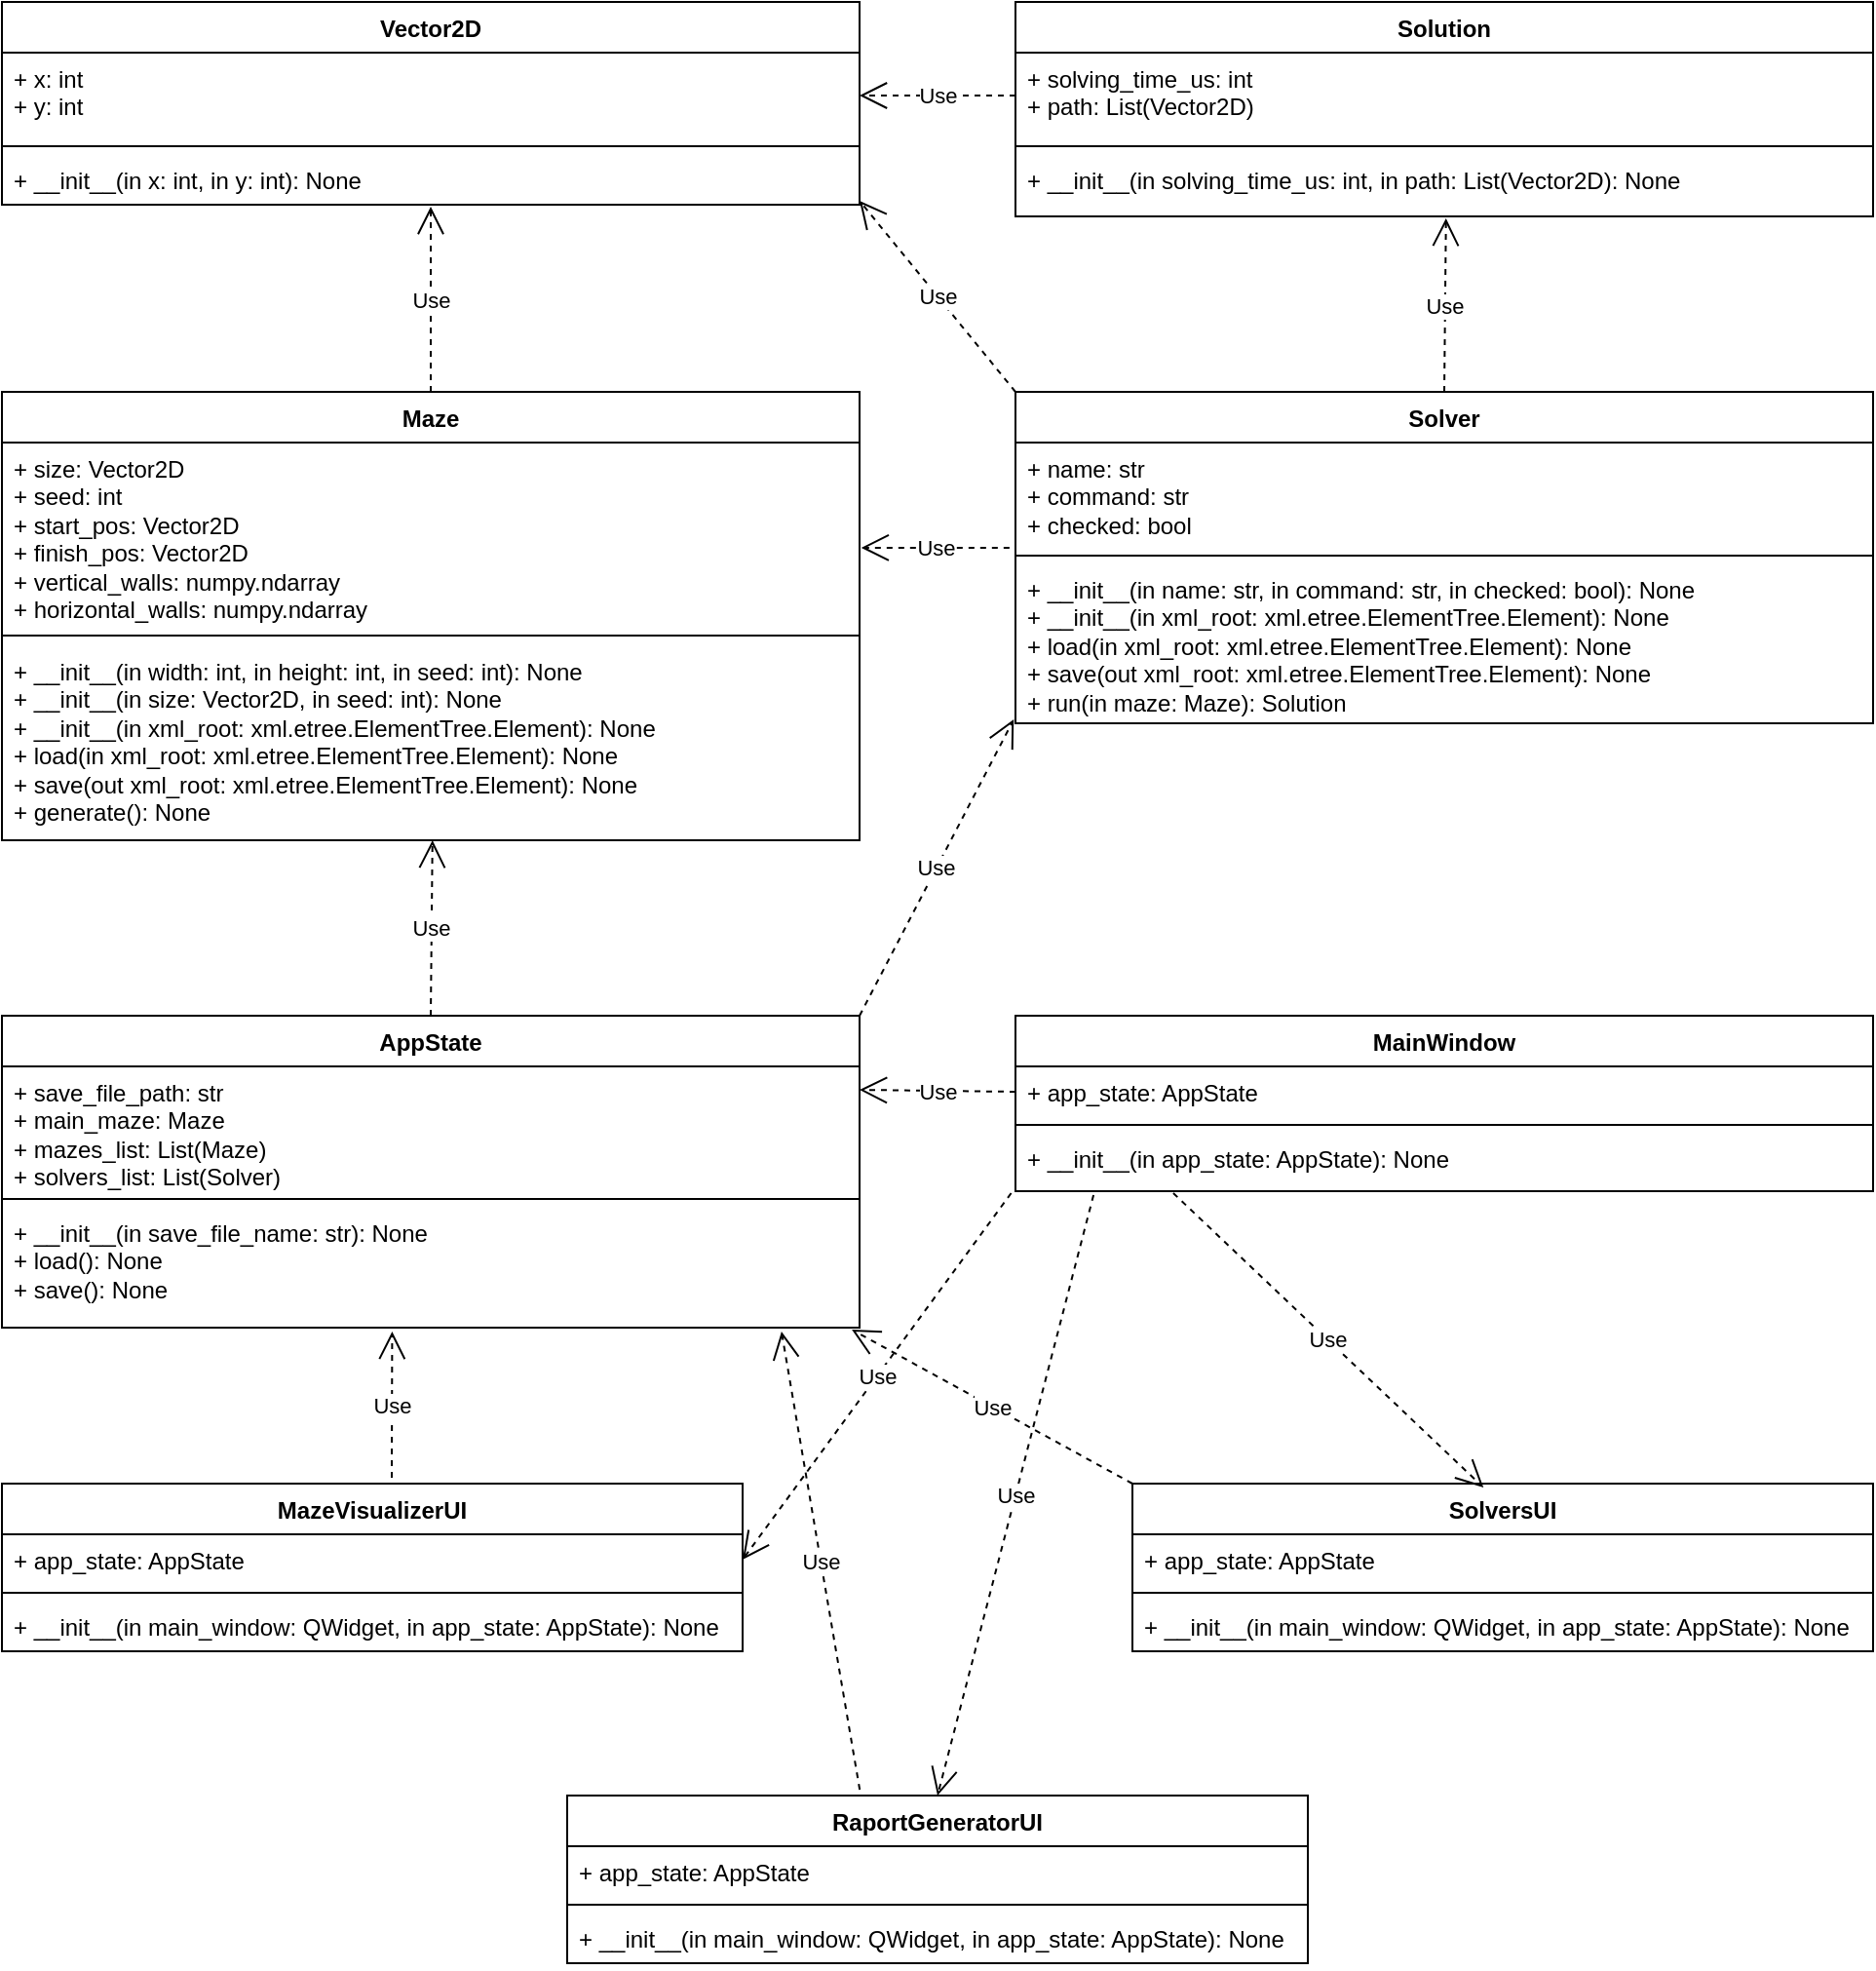 <mxfile version="26.0.2">
  <diagram name="Page-1" id="iFKKcZNhBd7s_HLNz0p9">
    <mxGraphModel dx="1834" dy="780" grid="1" gridSize="10" guides="1" tooltips="1" connect="1" arrows="1" fold="1" page="0" pageScale="1" pageWidth="827" pageHeight="1169" background="none" math="0" shadow="0">
      <root>
        <mxCell id="0" />
        <mxCell id="1" parent="0" />
        <mxCell id="M7h40Pn0DfAwbQycr6Y6-1" value="Maze" style="swimlane;fontStyle=1;align=center;verticalAlign=top;childLayout=stackLayout;horizontal=1;startSize=26;horizontalStack=0;resizeParent=1;resizeParentMax=0;resizeLast=0;collapsible=1;marginBottom=0;whiteSpace=wrap;html=1;" parent="1" vertex="1">
          <mxGeometry x="-80" y="400" width="440" height="230" as="geometry" />
        </mxCell>
        <mxCell id="M7h40Pn0DfAwbQycr6Y6-2" value="+ size:&amp;nbsp;&lt;span style=&quot;background-color: transparent; color: light-dark(rgb(0, 0, 0), rgb(255, 255, 255));&quot;&gt;Vector2D&lt;/span&gt;&lt;div&gt;&lt;div&gt;+ seed: int&lt;br&gt;&lt;div&gt;+ start_pos: Vector2D&lt;/div&gt;&lt;div&gt;+ finish_pos: Vector2D&lt;/div&gt;&lt;div&gt;+ vertical_walls: numpy.ndarray&lt;/div&gt;&lt;div&gt;+ horizontal_walls: numpy.ndarray&lt;/div&gt;&lt;/div&gt;&lt;/div&gt;" style="text;strokeColor=none;fillColor=none;align=left;verticalAlign=top;spacingLeft=4;spacingRight=4;overflow=hidden;rotatable=0;points=[[0,0.5],[1,0.5]];portConstraint=eastwest;whiteSpace=wrap;html=1;" parent="M7h40Pn0DfAwbQycr6Y6-1" vertex="1">
          <mxGeometry y="26" width="440" height="94" as="geometry" />
        </mxCell>
        <mxCell id="M7h40Pn0DfAwbQycr6Y6-3" value="" style="line;strokeWidth=1;fillColor=none;align=left;verticalAlign=middle;spacingTop=-1;spacingLeft=3;spacingRight=3;rotatable=0;labelPosition=right;points=[];portConstraint=eastwest;strokeColor=inherit;" parent="M7h40Pn0DfAwbQycr6Y6-1" vertex="1">
          <mxGeometry y="120" width="440" height="10" as="geometry" />
        </mxCell>
        <mxCell id="M7h40Pn0DfAwbQycr6Y6-4" value="+ __init__(in width: int, in height: int, in seed: int): None&lt;div&gt;+ __init__(in size: Vector2D, in seed: int): None&lt;/div&gt;&lt;div&gt;+ __init__(in xml_root: xml.etree.ElementTree.Element): None&lt;/div&gt;&lt;div&gt;+ load(in xml_root:&amp;nbsp;&lt;span style=&quot;background-color: transparent; color: light-dark(rgb(0, 0, 0), rgb(255, 255, 255));&quot;&gt;xml.etree.ElementTree.Element): None&lt;/span&gt;&lt;/div&gt;&lt;div&gt;&lt;span style=&quot;background-color: transparent; color: light-dark(rgb(0, 0, 0), rgb(255, 255, 255));&quot;&gt;+ save(out xml_root:&amp;nbsp;&lt;/span&gt;&lt;span style=&quot;background-color: transparent; color: light-dark(rgb(0, 0, 0), rgb(255, 255, 255));&quot;&gt;xml.etree.ElementTree.Element): None&lt;/span&gt;&lt;/div&gt;&lt;div&gt;+ generate(): None&lt;span style=&quot;background-color: transparent; color: light-dark(rgb(0, 0, 0), rgb(255, 255, 255));&quot;&gt;&lt;/span&gt;&lt;/div&gt;" style="text;strokeColor=none;fillColor=none;align=left;verticalAlign=top;spacingLeft=4;spacingRight=4;overflow=hidden;rotatable=0;points=[[0,0.5],[1,0.5]];portConstraint=eastwest;whiteSpace=wrap;html=1;" parent="M7h40Pn0DfAwbQycr6Y6-1" vertex="1">
          <mxGeometry y="130" width="440" height="100" as="geometry" />
        </mxCell>
        <mxCell id="M7h40Pn0DfAwbQycr6Y6-13" value="AppState" style="swimlane;fontStyle=1;align=center;verticalAlign=top;childLayout=stackLayout;horizontal=1;startSize=26;horizontalStack=0;resizeParent=1;resizeParentMax=0;resizeLast=0;collapsible=1;marginBottom=0;whiteSpace=wrap;html=1;" parent="1" vertex="1">
          <mxGeometry x="-80" y="720" width="440" height="160" as="geometry" />
        </mxCell>
        <mxCell id="M7h40Pn0DfAwbQycr6Y6-14" value="&lt;div&gt;+ save_file_path&lt;span style=&quot;background-color: transparent; color: light-dark(rgb(0, 0, 0), rgb(255, 255, 255));&quot;&gt;: str&lt;/span&gt;&lt;/div&gt;+ main_maze: Maze&lt;div&gt;+ mazes_list: List(Maze)&lt;/div&gt;&lt;div&gt;+ solvers_list: List(Solver)&lt;/div&gt;" style="text;strokeColor=none;fillColor=none;align=left;verticalAlign=top;spacingLeft=4;spacingRight=4;overflow=hidden;rotatable=0;points=[[0,0.5],[1,0.5]];portConstraint=eastwest;whiteSpace=wrap;html=1;" parent="M7h40Pn0DfAwbQycr6Y6-13" vertex="1">
          <mxGeometry y="26" width="440" height="64" as="geometry" />
        </mxCell>
        <mxCell id="M7h40Pn0DfAwbQycr6Y6-15" value="" style="line;strokeWidth=1;fillColor=none;align=left;verticalAlign=middle;spacingTop=-1;spacingLeft=3;spacingRight=3;rotatable=0;labelPosition=right;points=[];portConstraint=eastwest;strokeColor=inherit;" parent="M7h40Pn0DfAwbQycr6Y6-13" vertex="1">
          <mxGeometry y="90" width="440" height="8" as="geometry" />
        </mxCell>
        <mxCell id="M7h40Pn0DfAwbQycr6Y6-16" value="+ __init__(in save_file_name: str): None&lt;div&gt;+ load(): None&lt;/div&gt;&lt;div&gt;+ save(): None&lt;/div&gt;" style="text;strokeColor=none;fillColor=none;align=left;verticalAlign=top;spacingLeft=4;spacingRight=4;overflow=hidden;rotatable=0;points=[[0,0.5],[1,0.5]];portConstraint=eastwest;whiteSpace=wrap;html=1;" parent="M7h40Pn0DfAwbQycr6Y6-13" vertex="1">
          <mxGeometry y="98" width="440" height="62" as="geometry" />
        </mxCell>
        <mxCell id="M7h40Pn0DfAwbQycr6Y6-21" value="MazeVisualizerUI" style="swimlane;fontStyle=1;align=center;verticalAlign=top;childLayout=stackLayout;horizontal=1;startSize=26;horizontalStack=0;resizeParent=1;resizeParentMax=0;resizeLast=0;collapsible=1;marginBottom=0;whiteSpace=wrap;html=1;" parent="1" vertex="1">
          <mxGeometry x="-80" y="960" width="380" height="86" as="geometry" />
        </mxCell>
        <mxCell id="M7h40Pn0DfAwbQycr6Y6-22" value="+ app_state: AppState" style="text;strokeColor=none;fillColor=none;align=left;verticalAlign=top;spacingLeft=4;spacingRight=4;overflow=hidden;rotatable=0;points=[[0,0.5],[1,0.5]];portConstraint=eastwest;whiteSpace=wrap;html=1;" parent="M7h40Pn0DfAwbQycr6Y6-21" vertex="1">
          <mxGeometry y="26" width="380" height="26" as="geometry" />
        </mxCell>
        <mxCell id="M7h40Pn0DfAwbQycr6Y6-23" value="" style="line;strokeWidth=1;fillColor=none;align=left;verticalAlign=middle;spacingTop=-1;spacingLeft=3;spacingRight=3;rotatable=0;labelPosition=right;points=[];portConstraint=eastwest;strokeColor=inherit;" parent="M7h40Pn0DfAwbQycr6Y6-21" vertex="1">
          <mxGeometry y="52" width="380" height="8" as="geometry" />
        </mxCell>
        <mxCell id="M7h40Pn0DfAwbQycr6Y6-24" value="+ __init__(in main_window:&amp;nbsp;QWidget, in app_state: AppState): None" style="text;strokeColor=none;fillColor=none;align=left;verticalAlign=top;spacingLeft=4;spacingRight=4;overflow=hidden;rotatable=0;points=[[0,0.5],[1,0.5]];portConstraint=eastwest;whiteSpace=wrap;html=1;" parent="M7h40Pn0DfAwbQycr6Y6-21" vertex="1">
          <mxGeometry y="60" width="380" height="26" as="geometry" />
        </mxCell>
        <mxCell id="M7h40Pn0DfAwbQycr6Y6-25" value="&lt;div&gt;&lt;span style=&quot;background-color: transparent; color: light-dark(rgb(0, 0, 0), rgb(255, 255, 255));&quot;&gt;Solution&lt;/span&gt;&lt;/div&gt;" style="swimlane;fontStyle=1;align=center;verticalAlign=top;childLayout=stackLayout;horizontal=1;startSize=26;horizontalStack=0;resizeParent=1;resizeParentMax=0;resizeLast=0;collapsible=1;marginBottom=0;whiteSpace=wrap;html=1;" parent="1" vertex="1">
          <mxGeometry x="440" y="200" width="440" height="110" as="geometry" />
        </mxCell>
        <mxCell id="M7h40Pn0DfAwbQycr6Y6-26" value="+&amp;nbsp;solving_time_us: int&lt;div&gt;+ path: List(Vector2D)&lt;/div&gt;" style="text;strokeColor=none;fillColor=none;align=left;verticalAlign=top;spacingLeft=4;spacingRight=4;overflow=hidden;rotatable=0;points=[[0,0.5],[1,0.5]];portConstraint=eastwest;whiteSpace=wrap;html=1;" parent="M7h40Pn0DfAwbQycr6Y6-25" vertex="1">
          <mxGeometry y="26" width="440" height="44" as="geometry" />
        </mxCell>
        <mxCell id="M7h40Pn0DfAwbQycr6Y6-27" value="" style="line;strokeWidth=1;fillColor=none;align=left;verticalAlign=middle;spacingTop=-1;spacingLeft=3;spacingRight=3;rotatable=0;labelPosition=right;points=[];portConstraint=eastwest;strokeColor=inherit;" parent="M7h40Pn0DfAwbQycr6Y6-25" vertex="1">
          <mxGeometry y="70" width="440" height="8" as="geometry" />
        </mxCell>
        <mxCell id="M7h40Pn0DfAwbQycr6Y6-28" value="+ __init__(in solving_time_us: int, in path: List(Vector2D): None" style="text;strokeColor=none;fillColor=none;align=left;verticalAlign=top;spacingLeft=4;spacingRight=4;overflow=hidden;rotatable=0;points=[[0,0.5],[1,0.5]];portConstraint=eastwest;whiteSpace=wrap;html=1;" parent="M7h40Pn0DfAwbQycr6Y6-25" vertex="1">
          <mxGeometry y="78" width="440" height="32" as="geometry" />
        </mxCell>
        <mxCell id="M7h40Pn0DfAwbQycr6Y6-33" value="MainWindow" style="swimlane;fontStyle=1;align=center;verticalAlign=top;childLayout=stackLayout;horizontal=1;startSize=26;horizontalStack=0;resizeParent=1;resizeParentMax=0;resizeLast=0;collapsible=1;marginBottom=0;whiteSpace=wrap;html=1;" parent="1" vertex="1">
          <mxGeometry x="440" y="720" width="440" height="90" as="geometry" />
        </mxCell>
        <mxCell id="M7h40Pn0DfAwbQycr6Y6-34" value="+ app_state: AppState" style="text;strokeColor=none;fillColor=none;align=left;verticalAlign=top;spacingLeft=4;spacingRight=4;overflow=hidden;rotatable=0;points=[[0,0.5],[1,0.5]];portConstraint=eastwest;whiteSpace=wrap;html=1;" parent="M7h40Pn0DfAwbQycr6Y6-33" vertex="1">
          <mxGeometry y="26" width="440" height="26" as="geometry" />
        </mxCell>
        <mxCell id="M7h40Pn0DfAwbQycr6Y6-35" value="" style="line;strokeWidth=1;fillColor=none;align=left;verticalAlign=middle;spacingTop=-1;spacingLeft=3;spacingRight=3;rotatable=0;labelPosition=right;points=[];portConstraint=eastwest;strokeColor=inherit;" parent="M7h40Pn0DfAwbQycr6Y6-33" vertex="1">
          <mxGeometry y="52" width="440" height="8" as="geometry" />
        </mxCell>
        <mxCell id="M7h40Pn0DfAwbQycr6Y6-36" value="+ __init__(in app_state: AppState): None" style="text;strokeColor=none;fillColor=none;align=left;verticalAlign=top;spacingLeft=4;spacingRight=4;overflow=hidden;rotatable=0;points=[[0,0.5],[1,0.5]];portConstraint=eastwest;whiteSpace=wrap;html=1;" parent="M7h40Pn0DfAwbQycr6Y6-33" vertex="1">
          <mxGeometry y="60" width="440" height="30" as="geometry" />
        </mxCell>
        <mxCell id="M7h40Pn0DfAwbQycr6Y6-50" value="SolversUI" style="swimlane;fontStyle=1;align=center;verticalAlign=top;childLayout=stackLayout;horizontal=1;startSize=26;horizontalStack=0;resizeParent=1;resizeParentMax=0;resizeLast=0;collapsible=1;marginBottom=0;whiteSpace=wrap;html=1;" parent="1" vertex="1">
          <mxGeometry x="500" y="960" width="380" height="86" as="geometry" />
        </mxCell>
        <mxCell id="M7h40Pn0DfAwbQycr6Y6-51" value="+ app_state: AppState" style="text;strokeColor=none;fillColor=none;align=left;verticalAlign=top;spacingLeft=4;spacingRight=4;overflow=hidden;rotatable=0;points=[[0,0.5],[1,0.5]];portConstraint=eastwest;whiteSpace=wrap;html=1;" parent="M7h40Pn0DfAwbQycr6Y6-50" vertex="1">
          <mxGeometry y="26" width="380" height="26" as="geometry" />
        </mxCell>
        <mxCell id="M7h40Pn0DfAwbQycr6Y6-52" value="" style="line;strokeWidth=1;fillColor=none;align=left;verticalAlign=middle;spacingTop=-1;spacingLeft=3;spacingRight=3;rotatable=0;labelPosition=right;points=[];portConstraint=eastwest;strokeColor=inherit;" parent="M7h40Pn0DfAwbQycr6Y6-50" vertex="1">
          <mxGeometry y="52" width="380" height="8" as="geometry" />
        </mxCell>
        <mxCell id="M7h40Pn0DfAwbQycr6Y6-53" value="+ __init__(in main_window:&amp;nbsp;QWidget, in app_state: AppState): None" style="text;strokeColor=none;fillColor=none;align=left;verticalAlign=top;spacingLeft=4;spacingRight=4;overflow=hidden;rotatable=0;points=[[0,0.5],[1,0.5]];portConstraint=eastwest;whiteSpace=wrap;html=1;" parent="M7h40Pn0DfAwbQycr6Y6-50" vertex="1">
          <mxGeometry y="60" width="380" height="26" as="geometry" />
        </mxCell>
        <mxCell id="M7h40Pn0DfAwbQycr6Y6-54" value="Solver" style="swimlane;fontStyle=1;align=center;verticalAlign=top;childLayout=stackLayout;horizontal=1;startSize=26;horizontalStack=0;resizeParent=1;resizeParentMax=0;resizeLast=0;collapsible=1;marginBottom=0;whiteSpace=wrap;html=1;" parent="1" vertex="1">
          <mxGeometry x="440" y="400" width="440" height="170" as="geometry" />
        </mxCell>
        <mxCell id="M7h40Pn0DfAwbQycr6Y6-55" value="+ name: str&lt;div&gt;+ command: str&lt;/div&gt;&lt;div&gt;+ checked: bool&lt;/div&gt;" style="text;strokeColor=none;fillColor=none;align=left;verticalAlign=top;spacingLeft=4;spacingRight=4;overflow=hidden;rotatable=0;points=[[0,0.5],[1,0.5]];portConstraint=eastwest;whiteSpace=wrap;html=1;" parent="M7h40Pn0DfAwbQycr6Y6-54" vertex="1">
          <mxGeometry y="26" width="440" height="54" as="geometry" />
        </mxCell>
        <mxCell id="M7h40Pn0DfAwbQycr6Y6-56" value="" style="line;strokeWidth=1;fillColor=none;align=left;verticalAlign=middle;spacingTop=-1;spacingLeft=3;spacingRight=3;rotatable=0;labelPosition=right;points=[];portConstraint=eastwest;strokeColor=inherit;" parent="M7h40Pn0DfAwbQycr6Y6-54" vertex="1">
          <mxGeometry y="80" width="440" height="8" as="geometry" />
        </mxCell>
        <mxCell id="M7h40Pn0DfAwbQycr6Y6-57" value="+ __init__(in name: str, in command: str, in checked: bool): None&lt;div&gt;&lt;div&gt;+ __init__(in xml_root: xml.etree.ElementTree.Element): None&lt;/div&gt;&lt;/div&gt;&lt;div&gt;&lt;div&gt;+ load(in xml_root:&amp;nbsp;&lt;span style=&quot;background-color: transparent; color: light-dark(rgb(0, 0, 0), rgb(255, 255, 255));&quot;&gt;xml.etree.ElementTree.Element): None&lt;/span&gt;&lt;/div&gt;&lt;div&gt;&lt;span style=&quot;background-color: transparent; color: light-dark(rgb(0, 0, 0), rgb(255, 255, 255));&quot;&gt;+ save(out xml_root:&amp;nbsp;&lt;/span&gt;&lt;span style=&quot;background-color: transparent; color: light-dark(rgb(0, 0, 0), rgb(255, 255, 255));&quot;&gt;xml.etree.ElementTree.Element): None&lt;/span&gt;&lt;/div&gt;&lt;/div&gt;&lt;div&gt;+ run(in maze: Maze): Solution&lt;span style=&quot;background-color: transparent; color: light-dark(rgb(0, 0, 0), rgb(255, 255, 255));&quot;&gt;&lt;/span&gt;&lt;/div&gt;" style="text;strokeColor=none;fillColor=none;align=left;verticalAlign=top;spacingLeft=4;spacingRight=4;overflow=hidden;rotatable=0;points=[[0,0.5],[1,0.5]];portConstraint=eastwest;whiteSpace=wrap;html=1;" parent="M7h40Pn0DfAwbQycr6Y6-54" vertex="1">
          <mxGeometry y="88" width="440" height="82" as="geometry" />
        </mxCell>
        <mxCell id="M7h40Pn0DfAwbQycr6Y6-58" value="RaportGeneratorUI" style="swimlane;fontStyle=1;align=center;verticalAlign=top;childLayout=stackLayout;horizontal=1;startSize=26;horizontalStack=0;resizeParent=1;resizeParentMax=0;resizeLast=0;collapsible=1;marginBottom=0;whiteSpace=wrap;html=1;" parent="1" vertex="1">
          <mxGeometry x="210" y="1120" width="380" height="86" as="geometry" />
        </mxCell>
        <mxCell id="M7h40Pn0DfAwbQycr6Y6-59" value="+ app_state: AppState" style="text;strokeColor=none;fillColor=none;align=left;verticalAlign=top;spacingLeft=4;spacingRight=4;overflow=hidden;rotatable=0;points=[[0,0.5],[1,0.5]];portConstraint=eastwest;whiteSpace=wrap;html=1;" parent="M7h40Pn0DfAwbQycr6Y6-58" vertex="1">
          <mxGeometry y="26" width="380" height="26" as="geometry" />
        </mxCell>
        <mxCell id="M7h40Pn0DfAwbQycr6Y6-60" value="" style="line;strokeWidth=1;fillColor=none;align=left;verticalAlign=middle;spacingTop=-1;spacingLeft=3;spacingRight=3;rotatable=0;labelPosition=right;points=[];portConstraint=eastwest;strokeColor=inherit;" parent="M7h40Pn0DfAwbQycr6Y6-58" vertex="1">
          <mxGeometry y="52" width="380" height="8" as="geometry" />
        </mxCell>
        <mxCell id="M7h40Pn0DfAwbQycr6Y6-61" value="+ __init__(in main_window:&amp;nbsp;QWidget, in app_state: AppState): None" style="text;strokeColor=none;fillColor=none;align=left;verticalAlign=top;spacingLeft=4;spacingRight=4;overflow=hidden;rotatable=0;points=[[0,0.5],[1,0.5]];portConstraint=eastwest;whiteSpace=wrap;html=1;" parent="M7h40Pn0DfAwbQycr6Y6-58" vertex="1">
          <mxGeometry y="60" width="380" height="26" as="geometry" />
        </mxCell>
        <mxCell id="M7h40Pn0DfAwbQycr6Y6-66" value="Vector2D" style="swimlane;fontStyle=1;align=center;verticalAlign=top;childLayout=stackLayout;horizontal=1;startSize=26;horizontalStack=0;resizeParent=1;resizeParentMax=0;resizeLast=0;collapsible=1;marginBottom=0;whiteSpace=wrap;html=1;" parent="1" vertex="1">
          <mxGeometry x="-80" y="200" width="440" height="104" as="geometry" />
        </mxCell>
        <mxCell id="M7h40Pn0DfAwbQycr6Y6-67" value="+ x: int&lt;div&gt;+ y: int&lt;/div&gt;" style="text;strokeColor=none;fillColor=none;align=left;verticalAlign=top;spacingLeft=4;spacingRight=4;overflow=hidden;rotatable=0;points=[[0,0.5],[1,0.5]];portConstraint=eastwest;whiteSpace=wrap;html=1;" parent="M7h40Pn0DfAwbQycr6Y6-66" vertex="1">
          <mxGeometry y="26" width="440" height="44" as="geometry" />
        </mxCell>
        <mxCell id="M7h40Pn0DfAwbQycr6Y6-68" value="" style="line;strokeWidth=1;fillColor=none;align=left;verticalAlign=middle;spacingTop=-1;spacingLeft=3;spacingRight=3;rotatable=0;labelPosition=right;points=[];portConstraint=eastwest;strokeColor=inherit;" parent="M7h40Pn0DfAwbQycr6Y6-66" vertex="1">
          <mxGeometry y="70" width="440" height="8" as="geometry" />
        </mxCell>
        <mxCell id="M7h40Pn0DfAwbQycr6Y6-69" value="+ __init__(in x: int, in y: int): None" style="text;strokeColor=none;fillColor=none;align=left;verticalAlign=top;spacingLeft=4;spacingRight=4;overflow=hidden;rotatable=0;points=[[0,0.5],[1,0.5]];portConstraint=eastwest;whiteSpace=wrap;html=1;" parent="M7h40Pn0DfAwbQycr6Y6-66" vertex="1">
          <mxGeometry y="78" width="440" height="26" as="geometry" />
        </mxCell>
        <mxCell id="jfCYQrXntbui4snYk5Ia-1" value="Use" style="endArrow=open;endSize=12;dashed=1;html=1;rounded=0;exitX=0.5;exitY=0;exitDx=0;exitDy=0;entryX=0.5;entryY=1.038;entryDx=0;entryDy=0;entryPerimeter=0;" edge="1" parent="1" source="M7h40Pn0DfAwbQycr6Y6-1" target="M7h40Pn0DfAwbQycr6Y6-69">
          <mxGeometry width="160" relative="1" as="geometry">
            <mxPoint x="140" y="301" as="sourcePoint" />
            <mxPoint x="170" y="360" as="targetPoint" />
          </mxGeometry>
        </mxCell>
        <mxCell id="jfCYQrXntbui4snYk5Ia-2" value="Use" style="endArrow=open;endSize=12;dashed=1;html=1;rounded=0;entryX=1.002;entryY=0.574;entryDx=0;entryDy=0;entryPerimeter=0;exitX=-0.007;exitY=1;exitDx=0;exitDy=0;exitPerimeter=0;" edge="1" parent="1" source="M7h40Pn0DfAwbQycr6Y6-55" target="M7h40Pn0DfAwbQycr6Y6-2">
          <mxGeometry width="160" relative="1" as="geometry">
            <mxPoint x="380" y="380" as="sourcePoint" />
            <mxPoint x="540" y="380" as="targetPoint" />
          </mxGeometry>
        </mxCell>
        <mxCell id="jfCYQrXntbui4snYk5Ia-3" value="Use" style="endArrow=open;endSize=12;dashed=1;html=1;rounded=0;entryX=0.502;entryY=1.031;entryDx=0;entryDy=0;entryPerimeter=0;exitX=0.5;exitY=0;exitDx=0;exitDy=0;" edge="1" parent="1" source="M7h40Pn0DfAwbQycr6Y6-54" target="M7h40Pn0DfAwbQycr6Y6-28">
          <mxGeometry width="160" relative="1" as="geometry">
            <mxPoint x="380" y="380" as="sourcePoint" />
            <mxPoint x="540" y="380" as="targetPoint" />
          </mxGeometry>
        </mxCell>
        <mxCell id="jfCYQrXntbui4snYk5Ia-4" value="Use" style="endArrow=open;endSize=12;dashed=1;html=1;rounded=0;exitX=0;exitY=0.5;exitDx=0;exitDy=0;entryX=1;entryY=0.5;entryDx=0;entryDy=0;" edge="1" parent="1" source="M7h40Pn0DfAwbQycr6Y6-26" target="M7h40Pn0DfAwbQycr6Y6-67">
          <mxGeometry width="160" relative="1" as="geometry">
            <mxPoint x="380" y="380" as="sourcePoint" />
            <mxPoint x="540" y="380" as="targetPoint" />
          </mxGeometry>
        </mxCell>
        <mxCell id="jfCYQrXntbui4snYk5Ia-5" value="Use" style="endArrow=open;endSize=12;dashed=1;html=1;rounded=0;entryX=1;entryY=0.923;entryDx=0;entryDy=0;entryPerimeter=0;exitX=0;exitY=0;exitDx=0;exitDy=0;" edge="1" parent="1" source="M7h40Pn0DfAwbQycr6Y6-54" target="M7h40Pn0DfAwbQycr6Y6-69">
          <mxGeometry width="160" relative="1" as="geometry">
            <mxPoint x="410" y="500" as="sourcePoint" />
            <mxPoint x="570" y="500" as="targetPoint" />
          </mxGeometry>
        </mxCell>
        <mxCell id="jfCYQrXntbui4snYk5Ia-6" value="Use" style="endArrow=open;endSize=12;dashed=1;html=1;rounded=0;exitX=0;exitY=0.5;exitDx=0;exitDy=0;" edge="1" parent="1" source="M7h40Pn0DfAwbQycr6Y6-34">
          <mxGeometry width="160" relative="1" as="geometry">
            <mxPoint x="410" y="700" as="sourcePoint" />
            <mxPoint x="360" y="758" as="targetPoint" />
          </mxGeometry>
        </mxCell>
        <mxCell id="jfCYQrXntbui4snYk5Ia-7" value="Use" style="endArrow=open;endSize=12;dashed=1;html=1;rounded=0;entryX=-0.002;entryY=0.976;entryDx=0;entryDy=0;entryPerimeter=0;exitX=1;exitY=0;exitDx=0;exitDy=0;" edge="1" parent="1" source="M7h40Pn0DfAwbQycr6Y6-13" target="M7h40Pn0DfAwbQycr6Y6-57">
          <mxGeometry width="160" relative="1" as="geometry">
            <mxPoint x="410" y="700" as="sourcePoint" />
            <mxPoint x="570" y="700" as="targetPoint" />
          </mxGeometry>
        </mxCell>
        <mxCell id="jfCYQrXntbui4snYk5Ia-8" value="Use" style="endArrow=open;endSize=12;dashed=1;html=1;rounded=0;entryX=0.502;entryY=1;entryDx=0;entryDy=0;entryPerimeter=0;exitX=0.5;exitY=0;exitDx=0;exitDy=0;" edge="1" parent="1" source="M7h40Pn0DfAwbQycr6Y6-13" target="M7h40Pn0DfAwbQycr6Y6-4">
          <mxGeometry width="160" relative="1" as="geometry">
            <mxPoint x="410" y="700" as="sourcePoint" />
            <mxPoint x="570" y="700" as="targetPoint" />
          </mxGeometry>
        </mxCell>
        <mxCell id="jfCYQrXntbui4snYk5Ia-9" value="Use" style="endArrow=open;endSize=12;dashed=1;html=1;rounded=0;exitX=0.184;exitY=1.033;exitDx=0;exitDy=0;exitPerimeter=0;entryX=0.474;entryY=0.023;entryDx=0;entryDy=0;entryPerimeter=0;" edge="1" parent="1" source="M7h40Pn0DfAwbQycr6Y6-36" target="M7h40Pn0DfAwbQycr6Y6-50">
          <mxGeometry width="160" relative="1" as="geometry">
            <mxPoint x="410" y="940" as="sourcePoint" />
            <mxPoint x="570" y="940" as="targetPoint" />
          </mxGeometry>
        </mxCell>
        <mxCell id="jfCYQrXntbui4snYk5Ia-10" value="Use" style="endArrow=open;endSize=12;dashed=1;html=1;rounded=0;exitX=0.091;exitY=1.067;exitDx=0;exitDy=0;exitPerimeter=0;entryX=0.5;entryY=0;entryDx=0;entryDy=0;" edge="1" parent="1" source="M7h40Pn0DfAwbQycr6Y6-36" target="M7h40Pn0DfAwbQycr6Y6-58">
          <mxGeometry width="160" relative="1" as="geometry">
            <mxPoint x="480" y="830" as="sourcePoint" />
            <mxPoint x="570" y="940" as="targetPoint" />
          </mxGeometry>
        </mxCell>
        <mxCell id="jfCYQrXntbui4snYk5Ia-11" value="Use" style="endArrow=open;endSize=12;dashed=1;html=1;rounded=0;exitX=-0.005;exitY=1.033;exitDx=0;exitDy=0;exitPerimeter=0;entryX=1;entryY=0.5;entryDx=0;entryDy=0;" edge="1" parent="1" source="M7h40Pn0DfAwbQycr6Y6-36" target="M7h40Pn0DfAwbQycr6Y6-22">
          <mxGeometry width="160" relative="1" as="geometry">
            <mxPoint x="410" y="940" as="sourcePoint" />
            <mxPoint x="570" y="940" as="targetPoint" />
          </mxGeometry>
        </mxCell>
        <mxCell id="jfCYQrXntbui4snYk5Ia-13" value="Use" style="endArrow=open;endSize=12;dashed=1;html=1;rounded=0;exitX=0;exitY=0;exitDx=0;exitDy=0;entryX=0.991;entryY=1.016;entryDx=0;entryDy=0;entryPerimeter=0;" edge="1" parent="1" source="M7h40Pn0DfAwbQycr6Y6-50" target="M7h40Pn0DfAwbQycr6Y6-16">
          <mxGeometry width="160" relative="1" as="geometry">
            <mxPoint x="410" y="940" as="sourcePoint" />
            <mxPoint x="570" y="940" as="targetPoint" />
          </mxGeometry>
        </mxCell>
        <mxCell id="jfCYQrXntbui4snYk5Ia-14" value="Use" style="endArrow=open;endSize=12;dashed=1;html=1;rounded=0;entryX=0.909;entryY=1.032;entryDx=0;entryDy=0;entryPerimeter=0;exitX=0.395;exitY=-0.035;exitDx=0;exitDy=0;exitPerimeter=0;" edge="1" parent="1" source="M7h40Pn0DfAwbQycr6Y6-58" target="M7h40Pn0DfAwbQycr6Y6-16">
          <mxGeometry width="160" relative="1" as="geometry">
            <mxPoint x="410" y="940" as="sourcePoint" />
            <mxPoint x="570" y="940" as="targetPoint" />
          </mxGeometry>
        </mxCell>
        <mxCell id="jfCYQrXntbui4snYk5Ia-15" value="Use" style="endArrow=open;endSize=12;dashed=1;html=1;rounded=0;entryX=0.455;entryY=1.032;entryDx=0;entryDy=0;entryPerimeter=0;" edge="1" parent="1" target="M7h40Pn0DfAwbQycr6Y6-16">
          <mxGeometry width="160" relative="1" as="geometry">
            <mxPoint x="120" y="957" as="sourcePoint" />
            <mxPoint x="570" y="940" as="targetPoint" />
          </mxGeometry>
        </mxCell>
      </root>
    </mxGraphModel>
  </diagram>
</mxfile>

